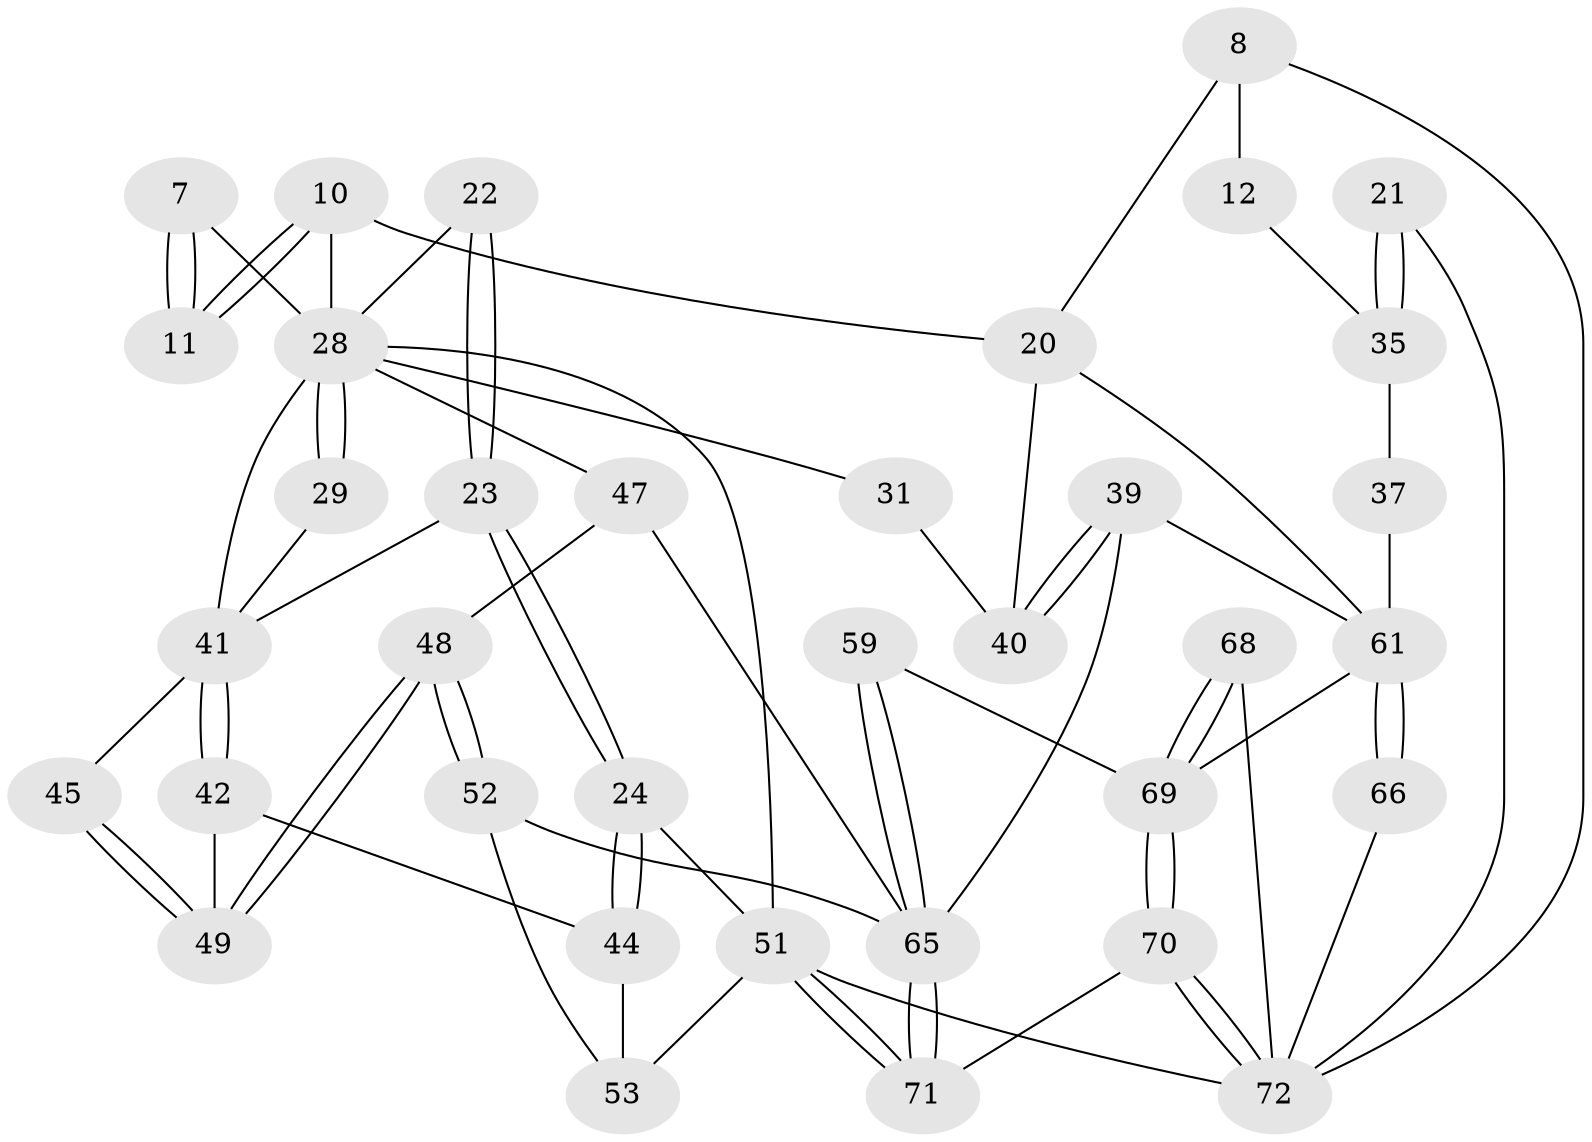 // original degree distribution, {3: 0.027777777777777776, 5: 0.5555555555555556, 4: 0.2222222222222222, 6: 0.19444444444444445}
// Generated by graph-tools (version 1.1) at 2025/00/03/09/25 05:00:32]
// undirected, 36 vertices, 76 edges
graph export_dot {
graph [start="1"]
  node [color=gray90,style=filled];
  7 [pos="+0.6261443047285358+0",super="+6"];
  8 [pos="+0.7460659066167408+0",super="+1+2"];
  10 [pos="+0.5308951893888656+0.1746477137997653"];
  11 [pos="+0.5326645425100586+0.14063137408404056"];
  12 [pos="+0.8688945678831755+0.0966713924620498"];
  20 [pos="+0.6819610043566641+0.24593290899620818",super="+9"];
  21 [pos="+1+0"];
  22 [pos="+0.1358100816398069+0.2099233007143367"];
  23 [pos="+0.029456272849863643+0.2814324328817202"];
  24 [pos="+0+0.27292066234088"];
  28 [pos="+0.265745571698049+0.3193335064417039",super="+27+25"];
  29 [pos="+0.25598697541677196+0.3023902458740714"];
  31 [pos="+0.3989866214488047+0.4187442390605802"];
  35 [pos="+1+0.3652287174861637",super="+17+16"];
  37 [pos="+0.8276833894106956+0.5149764381066286",super="+18+36"];
  39 [pos="+0.6270542626430451+0.5046466571286798"];
  40 [pos="+0.5971508474533964+0.4546346270322042",super="+30"];
  41 [pos="+0.09068132251046193+0.41349867493813824",super="+33+34"];
  42 [pos="+0.08054225761861633+0.48355036412628166"];
  44 [pos="+0+0.45328390723894063",super="+43"];
  45 [pos="+0.17891031138038677+0.41141495451003746"];
  47 [pos="+0.36101384000409625+0.5007598428943973"];
  48 [pos="+0.21460521656635367+0.5015552720118456"];
  49 [pos="+0.19761620579434094+0.49225491212889794"];
  51 [pos="+0+1",super="+4"];
  52 [pos="+0.12957558201290892+0.657298029491557"];
  53 [pos="+0.08797285002981531+0.6709940864115439",super="+50"];
  59 [pos="+0.6491118233351578+0.6486021365471127"];
  61 [pos="+0.8149665320798577+0.7043736722418019",super="+56+38+19+60"];
  65 [pos="+0.36979060133699476+0.7186253539847434",super="+62+55+54"];
  66 [pos="+0.8248191262638478+0.7331781060161301",super="+64"];
  68 [pos="+0.7219340746535728+0.8394550496921872"];
  69 [pos="+0.5345814189483794+0.9231234663185739",super="+58+57"];
  70 [pos="+0.45071484939872014+1"];
  71 [pos="+0.3765169724526975+1"];
  72 [pos="+1+1",super="+67+63"];
  7 -- 11 [weight=2];
  7 -- 11;
  7 -- 28;
  8 -- 12 [weight=2];
  8 -- 20;
  8 -- 72;
  10 -- 11;
  10 -- 11;
  10 -- 28;
  10 -- 20;
  12 -- 35;
  20 -- 40;
  20 -- 61;
  21 -- 35 [weight=2];
  21 -- 35;
  21 -- 72;
  22 -- 23;
  22 -- 23;
  22 -- 28 [weight=2];
  23 -- 24;
  23 -- 24;
  23 -- 41;
  24 -- 44;
  24 -- 44;
  24 -- 51;
  28 -- 29 [weight=2];
  28 -- 29;
  28 -- 47;
  28 -- 31;
  28 -- 51;
  28 -- 41;
  29 -- 41;
  31 -- 40 [weight=2];
  35 -- 37 [weight=2];
  37 -- 61 [weight=3];
  39 -- 40;
  39 -- 40;
  39 -- 65;
  39 -- 61;
  41 -- 42;
  41 -- 42;
  41 -- 45 [weight=2];
  42 -- 49;
  42 -- 44;
  44 -- 53 [weight=2];
  45 -- 49;
  45 -- 49;
  47 -- 48;
  47 -- 65;
  48 -- 49;
  48 -- 49;
  48 -- 52;
  48 -- 52;
  51 -- 71;
  51 -- 71;
  51 -- 53;
  51 -- 72 [weight=2];
  52 -- 53;
  52 -- 65;
  59 -- 65 [weight=2];
  59 -- 65;
  59 -- 69;
  61 -- 66 [weight=2];
  61 -- 66;
  61 -- 69;
  65 -- 71;
  65 -- 71;
  66 -- 72 [weight=2];
  68 -- 69 [weight=2];
  68 -- 69;
  68 -- 72;
  69 -- 70;
  69 -- 70;
  70 -- 71;
  70 -- 72;
  70 -- 72;
}
